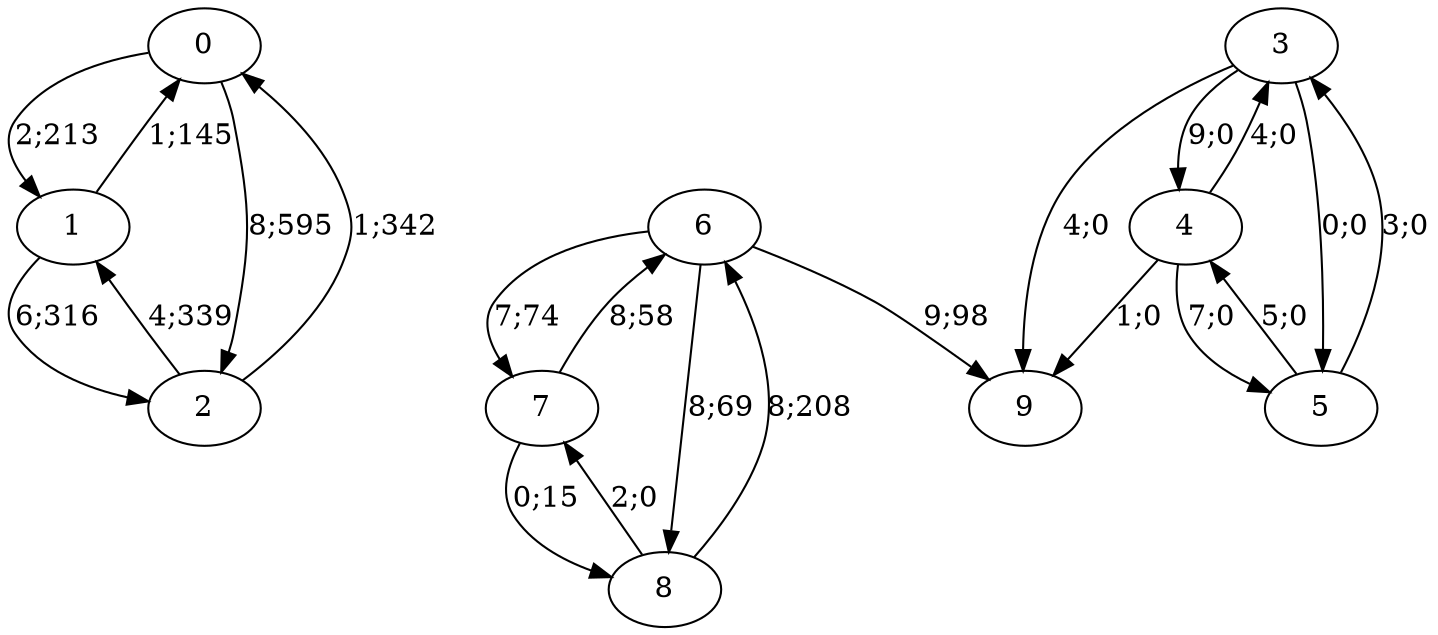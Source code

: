 digraph graph5083 {


0 -> 1 [color=black,label="2;213"]
0 -> 2 [color=black,label="8;595"]


1 -> 0 [color=black,label="1;145"]
1 -> 2 [color=black,label="6;316"]


2 -> 0 [color=black,label="1;342"]
2 -> 1 [color=black,label="4;339"]
































6 -> 9 [color=black,label="9;98"]
6 -> 7 [color=black,label="7;74"]
6 -> 8 [color=black,label="8;69"]


7 -> 6 [color=black,label="8;58"]
7 -> 8 [color=black,label="0;15"]


8 -> 6 [color=black,label="8;208"]
8 -> 7 [color=black,label="2;0"]














3 -> 9 [color=black,label="4;0"]
3 -> 4 [color=black,label="9;0"]
3 -> 5 [color=black,label="0;0"]


4 -> 9 [color=black,label="1;0"]
4 -> 3 [color=black,label="4;0"]
4 -> 5 [color=black,label="7;0"]


5 -> 3 [color=black,label="3;0"]
5 -> 4 [color=black,label="5;0"]













}